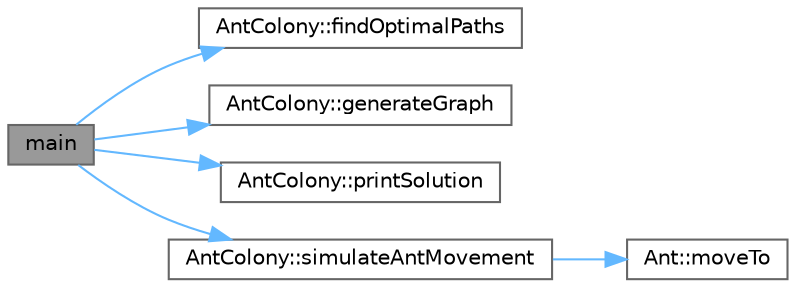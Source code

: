 digraph "main"
{
 // LATEX_PDF_SIZE
  bgcolor="transparent";
  edge [fontname=Helvetica,fontsize=10,labelfontname=Helvetica,labelfontsize=10];
  node [fontname=Helvetica,fontsize=10,shape=box,height=0.2,width=0.4];
  rankdir="LR";
  Node1 [id="Node000001",label="main",height=0.2,width=0.4,color="gray40", fillcolor="grey60", style="filled", fontcolor="black",tooltip=" "];
  Node1 -> Node2 [id="edge1_Node000001_Node000002",color="steelblue1",style="solid",tooltip=" "];
  Node2 [id="Node000002",label="AntColony::findOptimalPaths",height=0.2,width=0.4,color="grey40", fillcolor="white", style="filled",URL="$class_ant_colony.html#a6082945aaee1440b6357687810ef11ee",tooltip=" "];
  Node1 -> Node3 [id="edge2_Node000001_Node000003",color="steelblue1",style="solid",tooltip=" "];
  Node3 [id="Node000003",label="AntColony::generateGraph",height=0.2,width=0.4,color="grey40", fillcolor="white", style="filled",URL="$class_ant_colony.html#a2c22cdbc339990ffce04197b3d761242",tooltip=" "];
  Node1 -> Node4 [id="edge3_Node000001_Node000004",color="steelblue1",style="solid",tooltip=" "];
  Node4 [id="Node000004",label="AntColony::printSolution",height=0.2,width=0.4,color="grey40", fillcolor="white", style="filled",URL="$class_ant_colony.html#a706ce688e33e58aac9c3abc9a271871a",tooltip=" "];
  Node1 -> Node5 [id="edge4_Node000001_Node000005",color="steelblue1",style="solid",tooltip=" "];
  Node5 [id="Node000005",label="AntColony::simulateAntMovement",height=0.2,width=0.4,color="grey40", fillcolor="white", style="filled",URL="$class_ant_colony.html#a8b24fbd4cf306a25d3d57bc9e790e858",tooltip=" "];
  Node5 -> Node6 [id="edge5_Node000005_Node000006",color="steelblue1",style="solid",tooltip=" "];
  Node6 [id="Node000006",label="Ant::moveTo",height=0.2,width=0.4,color="grey40", fillcolor="white", style="filled",URL="$class_ant.html#af781d5e129de388812d41498fd8860b8",tooltip=" "];
}
